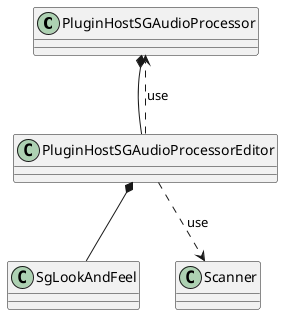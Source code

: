 @startuml
class PluginHostSGAudioProcessor
class PluginHostSGAudioProcessorEditor
PluginHostSGAudioProcessor *-- PluginHostSGAudioProcessorEditor
PluginHostSGAudioProcessorEditor ..> PluginHostSGAudioProcessor : use
class SgLookAndFeel
PluginHostSGAudioProcessorEditor *-- SgLookAndFeel
class Scanner
PluginHostSGAudioProcessorEditor ..> Scanner : use
@enduml